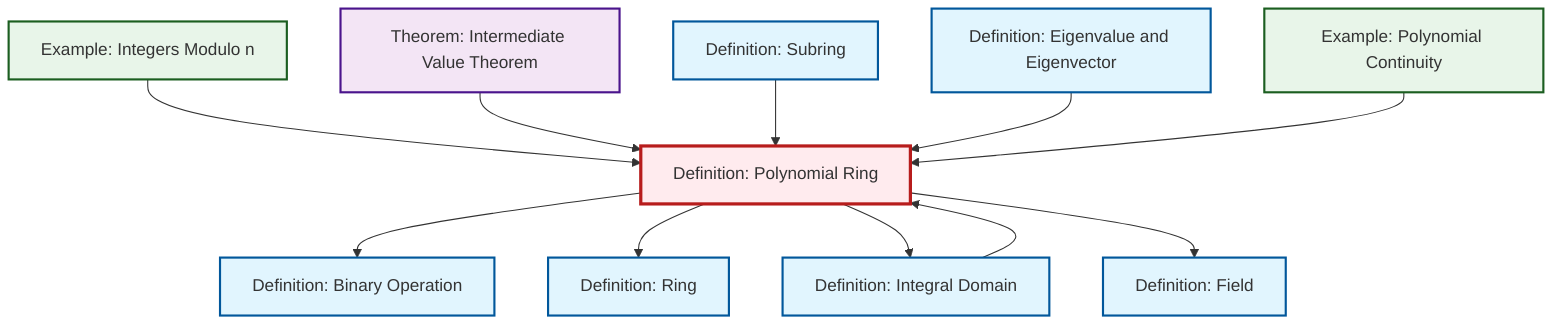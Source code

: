 graph TD
    classDef definition fill:#e1f5fe,stroke:#01579b,stroke-width:2px
    classDef theorem fill:#f3e5f5,stroke:#4a148c,stroke-width:2px
    classDef axiom fill:#fff3e0,stroke:#e65100,stroke-width:2px
    classDef example fill:#e8f5e9,stroke:#1b5e20,stroke-width:2px
    classDef current fill:#ffebee,stroke:#b71c1c,stroke-width:3px
    def-binary-operation["Definition: Binary Operation"]:::definition
    ex-polynomial-continuity["Example: Polynomial Continuity"]:::example
    def-ring["Definition: Ring"]:::definition
    def-eigenvalue-eigenvector["Definition: Eigenvalue and Eigenvector"]:::definition
    def-integral-domain["Definition: Integral Domain"]:::definition
    def-subring["Definition: Subring"]:::definition
    ex-quotient-integers-mod-n["Example: Integers Modulo n"]:::example
    def-field["Definition: Field"]:::definition
    thm-intermediate-value["Theorem: Intermediate Value Theorem"]:::theorem
    def-polynomial-ring["Definition: Polynomial Ring"]:::definition
    ex-quotient-integers-mod-n --> def-polynomial-ring
    thm-intermediate-value --> def-polynomial-ring
    def-polynomial-ring --> def-binary-operation
    def-subring --> def-polynomial-ring
    def-eigenvalue-eigenvector --> def-polynomial-ring
    ex-polynomial-continuity --> def-polynomial-ring
    def-integral-domain --> def-polynomial-ring
    def-polynomial-ring --> def-ring
    def-polynomial-ring --> def-integral-domain
    def-polynomial-ring --> def-field
    class def-polynomial-ring current